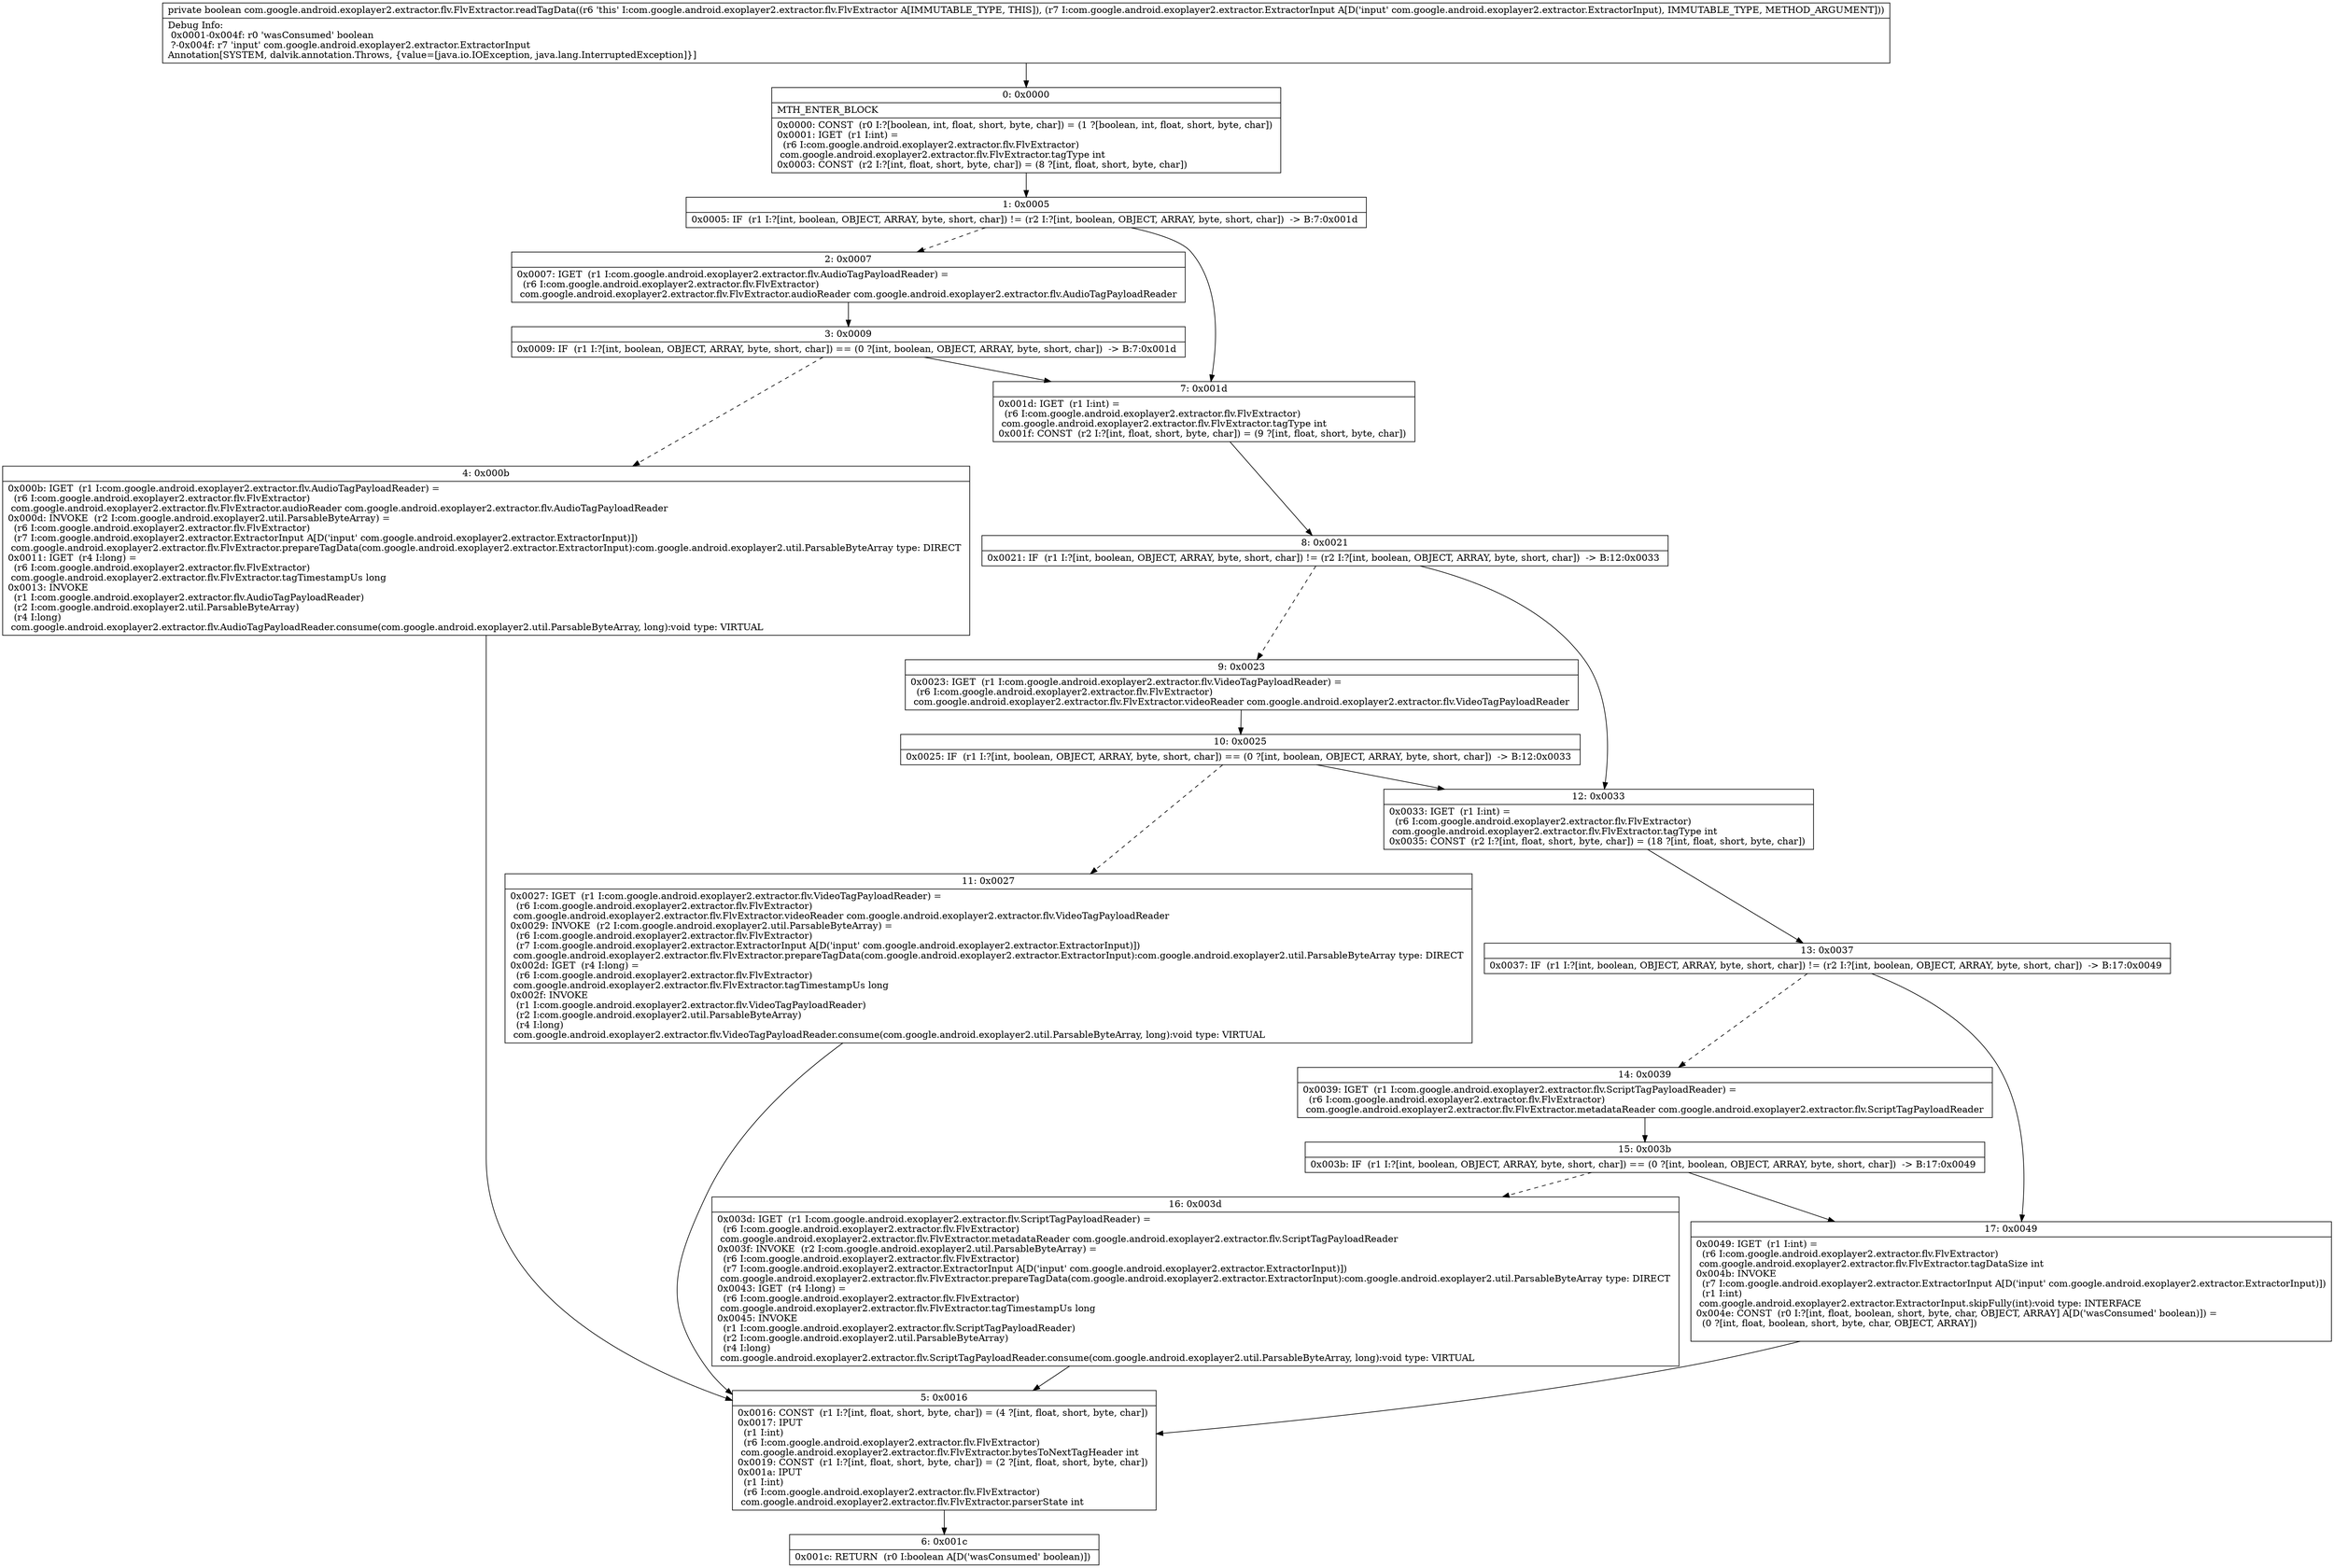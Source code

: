 digraph "CFG forcom.google.android.exoplayer2.extractor.flv.FlvExtractor.readTagData(Lcom\/google\/android\/exoplayer2\/extractor\/ExtractorInput;)Z" {
Node_0 [shape=record,label="{0\:\ 0x0000|MTH_ENTER_BLOCK\l|0x0000: CONST  (r0 I:?[boolean, int, float, short, byte, char]) = (1 ?[boolean, int, float, short, byte, char]) \l0x0001: IGET  (r1 I:int) = \l  (r6 I:com.google.android.exoplayer2.extractor.flv.FlvExtractor)\l com.google.android.exoplayer2.extractor.flv.FlvExtractor.tagType int \l0x0003: CONST  (r2 I:?[int, float, short, byte, char]) = (8 ?[int, float, short, byte, char]) \l}"];
Node_1 [shape=record,label="{1\:\ 0x0005|0x0005: IF  (r1 I:?[int, boolean, OBJECT, ARRAY, byte, short, char]) != (r2 I:?[int, boolean, OBJECT, ARRAY, byte, short, char])  \-\> B:7:0x001d \l}"];
Node_2 [shape=record,label="{2\:\ 0x0007|0x0007: IGET  (r1 I:com.google.android.exoplayer2.extractor.flv.AudioTagPayloadReader) = \l  (r6 I:com.google.android.exoplayer2.extractor.flv.FlvExtractor)\l com.google.android.exoplayer2.extractor.flv.FlvExtractor.audioReader com.google.android.exoplayer2.extractor.flv.AudioTagPayloadReader \l}"];
Node_3 [shape=record,label="{3\:\ 0x0009|0x0009: IF  (r1 I:?[int, boolean, OBJECT, ARRAY, byte, short, char]) == (0 ?[int, boolean, OBJECT, ARRAY, byte, short, char])  \-\> B:7:0x001d \l}"];
Node_4 [shape=record,label="{4\:\ 0x000b|0x000b: IGET  (r1 I:com.google.android.exoplayer2.extractor.flv.AudioTagPayloadReader) = \l  (r6 I:com.google.android.exoplayer2.extractor.flv.FlvExtractor)\l com.google.android.exoplayer2.extractor.flv.FlvExtractor.audioReader com.google.android.exoplayer2.extractor.flv.AudioTagPayloadReader \l0x000d: INVOKE  (r2 I:com.google.android.exoplayer2.util.ParsableByteArray) = \l  (r6 I:com.google.android.exoplayer2.extractor.flv.FlvExtractor)\l  (r7 I:com.google.android.exoplayer2.extractor.ExtractorInput A[D('input' com.google.android.exoplayer2.extractor.ExtractorInput)])\l com.google.android.exoplayer2.extractor.flv.FlvExtractor.prepareTagData(com.google.android.exoplayer2.extractor.ExtractorInput):com.google.android.exoplayer2.util.ParsableByteArray type: DIRECT \l0x0011: IGET  (r4 I:long) = \l  (r6 I:com.google.android.exoplayer2.extractor.flv.FlvExtractor)\l com.google.android.exoplayer2.extractor.flv.FlvExtractor.tagTimestampUs long \l0x0013: INVOKE  \l  (r1 I:com.google.android.exoplayer2.extractor.flv.AudioTagPayloadReader)\l  (r2 I:com.google.android.exoplayer2.util.ParsableByteArray)\l  (r4 I:long)\l com.google.android.exoplayer2.extractor.flv.AudioTagPayloadReader.consume(com.google.android.exoplayer2.util.ParsableByteArray, long):void type: VIRTUAL \l}"];
Node_5 [shape=record,label="{5\:\ 0x0016|0x0016: CONST  (r1 I:?[int, float, short, byte, char]) = (4 ?[int, float, short, byte, char]) \l0x0017: IPUT  \l  (r1 I:int)\l  (r6 I:com.google.android.exoplayer2.extractor.flv.FlvExtractor)\l com.google.android.exoplayer2.extractor.flv.FlvExtractor.bytesToNextTagHeader int \l0x0019: CONST  (r1 I:?[int, float, short, byte, char]) = (2 ?[int, float, short, byte, char]) \l0x001a: IPUT  \l  (r1 I:int)\l  (r6 I:com.google.android.exoplayer2.extractor.flv.FlvExtractor)\l com.google.android.exoplayer2.extractor.flv.FlvExtractor.parserState int \l}"];
Node_6 [shape=record,label="{6\:\ 0x001c|0x001c: RETURN  (r0 I:boolean A[D('wasConsumed' boolean)]) \l}"];
Node_7 [shape=record,label="{7\:\ 0x001d|0x001d: IGET  (r1 I:int) = \l  (r6 I:com.google.android.exoplayer2.extractor.flv.FlvExtractor)\l com.google.android.exoplayer2.extractor.flv.FlvExtractor.tagType int \l0x001f: CONST  (r2 I:?[int, float, short, byte, char]) = (9 ?[int, float, short, byte, char]) \l}"];
Node_8 [shape=record,label="{8\:\ 0x0021|0x0021: IF  (r1 I:?[int, boolean, OBJECT, ARRAY, byte, short, char]) != (r2 I:?[int, boolean, OBJECT, ARRAY, byte, short, char])  \-\> B:12:0x0033 \l}"];
Node_9 [shape=record,label="{9\:\ 0x0023|0x0023: IGET  (r1 I:com.google.android.exoplayer2.extractor.flv.VideoTagPayloadReader) = \l  (r6 I:com.google.android.exoplayer2.extractor.flv.FlvExtractor)\l com.google.android.exoplayer2.extractor.flv.FlvExtractor.videoReader com.google.android.exoplayer2.extractor.flv.VideoTagPayloadReader \l}"];
Node_10 [shape=record,label="{10\:\ 0x0025|0x0025: IF  (r1 I:?[int, boolean, OBJECT, ARRAY, byte, short, char]) == (0 ?[int, boolean, OBJECT, ARRAY, byte, short, char])  \-\> B:12:0x0033 \l}"];
Node_11 [shape=record,label="{11\:\ 0x0027|0x0027: IGET  (r1 I:com.google.android.exoplayer2.extractor.flv.VideoTagPayloadReader) = \l  (r6 I:com.google.android.exoplayer2.extractor.flv.FlvExtractor)\l com.google.android.exoplayer2.extractor.flv.FlvExtractor.videoReader com.google.android.exoplayer2.extractor.flv.VideoTagPayloadReader \l0x0029: INVOKE  (r2 I:com.google.android.exoplayer2.util.ParsableByteArray) = \l  (r6 I:com.google.android.exoplayer2.extractor.flv.FlvExtractor)\l  (r7 I:com.google.android.exoplayer2.extractor.ExtractorInput A[D('input' com.google.android.exoplayer2.extractor.ExtractorInput)])\l com.google.android.exoplayer2.extractor.flv.FlvExtractor.prepareTagData(com.google.android.exoplayer2.extractor.ExtractorInput):com.google.android.exoplayer2.util.ParsableByteArray type: DIRECT \l0x002d: IGET  (r4 I:long) = \l  (r6 I:com.google.android.exoplayer2.extractor.flv.FlvExtractor)\l com.google.android.exoplayer2.extractor.flv.FlvExtractor.tagTimestampUs long \l0x002f: INVOKE  \l  (r1 I:com.google.android.exoplayer2.extractor.flv.VideoTagPayloadReader)\l  (r2 I:com.google.android.exoplayer2.util.ParsableByteArray)\l  (r4 I:long)\l com.google.android.exoplayer2.extractor.flv.VideoTagPayloadReader.consume(com.google.android.exoplayer2.util.ParsableByteArray, long):void type: VIRTUAL \l}"];
Node_12 [shape=record,label="{12\:\ 0x0033|0x0033: IGET  (r1 I:int) = \l  (r6 I:com.google.android.exoplayer2.extractor.flv.FlvExtractor)\l com.google.android.exoplayer2.extractor.flv.FlvExtractor.tagType int \l0x0035: CONST  (r2 I:?[int, float, short, byte, char]) = (18 ?[int, float, short, byte, char]) \l}"];
Node_13 [shape=record,label="{13\:\ 0x0037|0x0037: IF  (r1 I:?[int, boolean, OBJECT, ARRAY, byte, short, char]) != (r2 I:?[int, boolean, OBJECT, ARRAY, byte, short, char])  \-\> B:17:0x0049 \l}"];
Node_14 [shape=record,label="{14\:\ 0x0039|0x0039: IGET  (r1 I:com.google.android.exoplayer2.extractor.flv.ScriptTagPayloadReader) = \l  (r6 I:com.google.android.exoplayer2.extractor.flv.FlvExtractor)\l com.google.android.exoplayer2.extractor.flv.FlvExtractor.metadataReader com.google.android.exoplayer2.extractor.flv.ScriptTagPayloadReader \l}"];
Node_15 [shape=record,label="{15\:\ 0x003b|0x003b: IF  (r1 I:?[int, boolean, OBJECT, ARRAY, byte, short, char]) == (0 ?[int, boolean, OBJECT, ARRAY, byte, short, char])  \-\> B:17:0x0049 \l}"];
Node_16 [shape=record,label="{16\:\ 0x003d|0x003d: IGET  (r1 I:com.google.android.exoplayer2.extractor.flv.ScriptTagPayloadReader) = \l  (r6 I:com.google.android.exoplayer2.extractor.flv.FlvExtractor)\l com.google.android.exoplayer2.extractor.flv.FlvExtractor.metadataReader com.google.android.exoplayer2.extractor.flv.ScriptTagPayloadReader \l0x003f: INVOKE  (r2 I:com.google.android.exoplayer2.util.ParsableByteArray) = \l  (r6 I:com.google.android.exoplayer2.extractor.flv.FlvExtractor)\l  (r7 I:com.google.android.exoplayer2.extractor.ExtractorInput A[D('input' com.google.android.exoplayer2.extractor.ExtractorInput)])\l com.google.android.exoplayer2.extractor.flv.FlvExtractor.prepareTagData(com.google.android.exoplayer2.extractor.ExtractorInput):com.google.android.exoplayer2.util.ParsableByteArray type: DIRECT \l0x0043: IGET  (r4 I:long) = \l  (r6 I:com.google.android.exoplayer2.extractor.flv.FlvExtractor)\l com.google.android.exoplayer2.extractor.flv.FlvExtractor.tagTimestampUs long \l0x0045: INVOKE  \l  (r1 I:com.google.android.exoplayer2.extractor.flv.ScriptTagPayloadReader)\l  (r2 I:com.google.android.exoplayer2.util.ParsableByteArray)\l  (r4 I:long)\l com.google.android.exoplayer2.extractor.flv.ScriptTagPayloadReader.consume(com.google.android.exoplayer2.util.ParsableByteArray, long):void type: VIRTUAL \l}"];
Node_17 [shape=record,label="{17\:\ 0x0049|0x0049: IGET  (r1 I:int) = \l  (r6 I:com.google.android.exoplayer2.extractor.flv.FlvExtractor)\l com.google.android.exoplayer2.extractor.flv.FlvExtractor.tagDataSize int \l0x004b: INVOKE  \l  (r7 I:com.google.android.exoplayer2.extractor.ExtractorInput A[D('input' com.google.android.exoplayer2.extractor.ExtractorInput)])\l  (r1 I:int)\l com.google.android.exoplayer2.extractor.ExtractorInput.skipFully(int):void type: INTERFACE \l0x004e: CONST  (r0 I:?[int, float, boolean, short, byte, char, OBJECT, ARRAY] A[D('wasConsumed' boolean)]) = \l  (0 ?[int, float, boolean, short, byte, char, OBJECT, ARRAY])\l \l}"];
MethodNode[shape=record,label="{private boolean com.google.android.exoplayer2.extractor.flv.FlvExtractor.readTagData((r6 'this' I:com.google.android.exoplayer2.extractor.flv.FlvExtractor A[IMMUTABLE_TYPE, THIS]), (r7 I:com.google.android.exoplayer2.extractor.ExtractorInput A[D('input' com.google.android.exoplayer2.extractor.ExtractorInput), IMMUTABLE_TYPE, METHOD_ARGUMENT]))  | Debug Info:\l  0x0001\-0x004f: r0 'wasConsumed' boolean\l  ?\-0x004f: r7 'input' com.google.android.exoplayer2.extractor.ExtractorInput\lAnnotation[SYSTEM, dalvik.annotation.Throws, \{value=[java.io.IOException, java.lang.InterruptedException]\}]\l}"];
MethodNode -> Node_0;
Node_0 -> Node_1;
Node_1 -> Node_2[style=dashed];
Node_1 -> Node_7;
Node_2 -> Node_3;
Node_3 -> Node_4[style=dashed];
Node_3 -> Node_7;
Node_4 -> Node_5;
Node_5 -> Node_6;
Node_7 -> Node_8;
Node_8 -> Node_9[style=dashed];
Node_8 -> Node_12;
Node_9 -> Node_10;
Node_10 -> Node_11[style=dashed];
Node_10 -> Node_12;
Node_11 -> Node_5;
Node_12 -> Node_13;
Node_13 -> Node_14[style=dashed];
Node_13 -> Node_17;
Node_14 -> Node_15;
Node_15 -> Node_16[style=dashed];
Node_15 -> Node_17;
Node_16 -> Node_5;
Node_17 -> Node_5;
}

